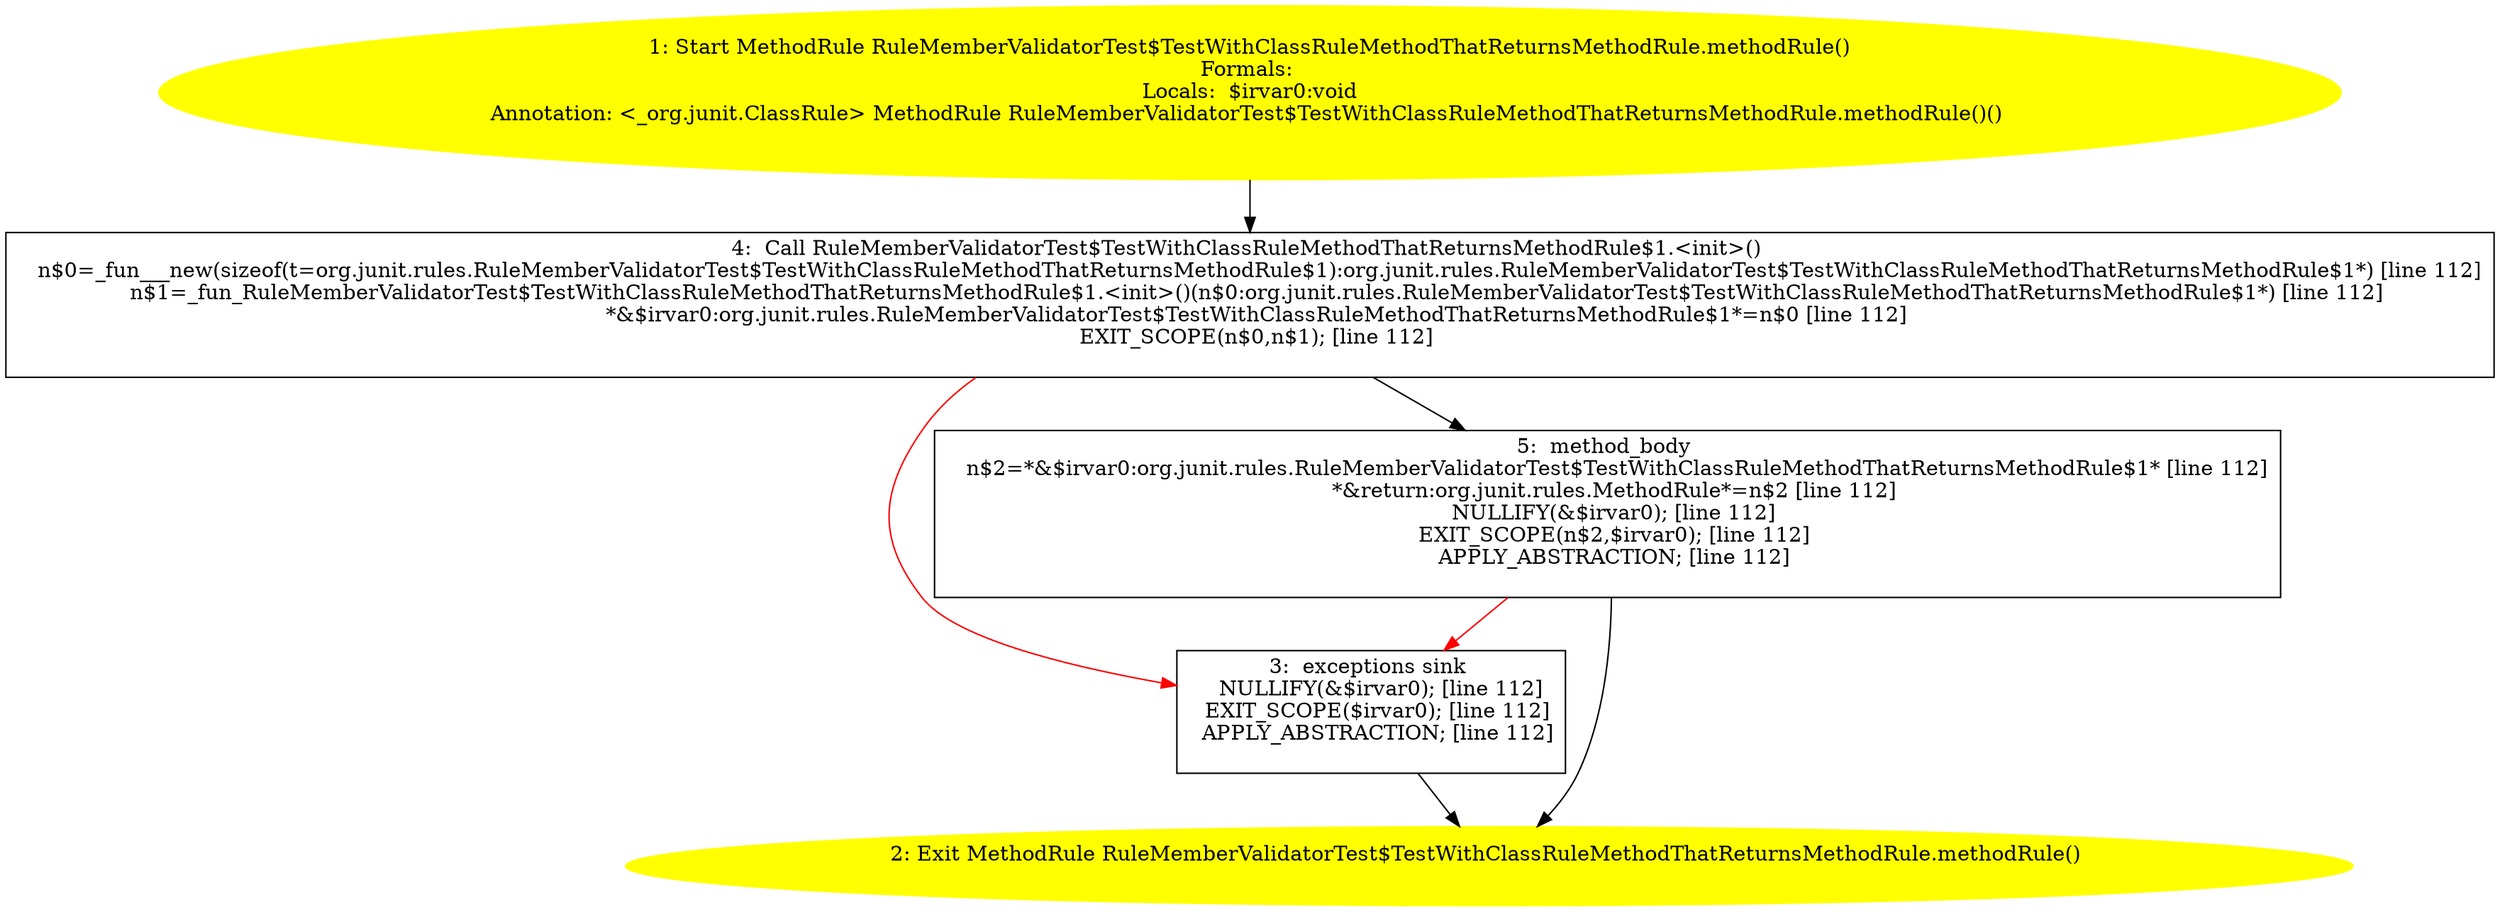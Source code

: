 /* @generated */
digraph cfg {
"org.junit.rules.RuleMemberValidatorTest$TestWithClassRuleMethodThatReturnsMethodRule.methodRule():or.4c5ef7aea2b4a4792b4b9d3db2142c2f_1" [label="1: Start MethodRule RuleMemberValidatorTest$TestWithClassRuleMethodThatReturnsMethodRule.methodRule()\nFormals: \nLocals:  $irvar0:void\nAnnotation: <_org.junit.ClassRule> MethodRule RuleMemberValidatorTest$TestWithClassRuleMethodThatReturnsMethodRule.methodRule()() \n  " color=yellow style=filled]
	

	 "org.junit.rules.RuleMemberValidatorTest$TestWithClassRuleMethodThatReturnsMethodRule.methodRule():or.4c5ef7aea2b4a4792b4b9d3db2142c2f_1" -> "org.junit.rules.RuleMemberValidatorTest$TestWithClassRuleMethodThatReturnsMethodRule.methodRule():or.4c5ef7aea2b4a4792b4b9d3db2142c2f_4" ;
"org.junit.rules.RuleMemberValidatorTest$TestWithClassRuleMethodThatReturnsMethodRule.methodRule():or.4c5ef7aea2b4a4792b4b9d3db2142c2f_2" [label="2: Exit MethodRule RuleMemberValidatorTest$TestWithClassRuleMethodThatReturnsMethodRule.methodRule() \n  " color=yellow style=filled]
	

"org.junit.rules.RuleMemberValidatorTest$TestWithClassRuleMethodThatReturnsMethodRule.methodRule():or.4c5ef7aea2b4a4792b4b9d3db2142c2f_3" [label="3:  exceptions sink \n   NULLIFY(&$irvar0); [line 112]\n  EXIT_SCOPE($irvar0); [line 112]\n  APPLY_ABSTRACTION; [line 112]\n " shape="box"]
	

	 "org.junit.rules.RuleMemberValidatorTest$TestWithClassRuleMethodThatReturnsMethodRule.methodRule():or.4c5ef7aea2b4a4792b4b9d3db2142c2f_3" -> "org.junit.rules.RuleMemberValidatorTest$TestWithClassRuleMethodThatReturnsMethodRule.methodRule():or.4c5ef7aea2b4a4792b4b9d3db2142c2f_2" ;
"org.junit.rules.RuleMemberValidatorTest$TestWithClassRuleMethodThatReturnsMethodRule.methodRule():or.4c5ef7aea2b4a4792b4b9d3db2142c2f_4" [label="4:  Call RuleMemberValidatorTest$TestWithClassRuleMethodThatReturnsMethodRule$1.<init>() \n   n$0=_fun___new(sizeof(t=org.junit.rules.RuleMemberValidatorTest$TestWithClassRuleMethodThatReturnsMethodRule$1):org.junit.rules.RuleMemberValidatorTest$TestWithClassRuleMethodThatReturnsMethodRule$1*) [line 112]\n  n$1=_fun_RuleMemberValidatorTest$TestWithClassRuleMethodThatReturnsMethodRule$1.<init>()(n$0:org.junit.rules.RuleMemberValidatorTest$TestWithClassRuleMethodThatReturnsMethodRule$1*) [line 112]\n  *&$irvar0:org.junit.rules.RuleMemberValidatorTest$TestWithClassRuleMethodThatReturnsMethodRule$1*=n$0 [line 112]\n  EXIT_SCOPE(n$0,n$1); [line 112]\n " shape="box"]
	

	 "org.junit.rules.RuleMemberValidatorTest$TestWithClassRuleMethodThatReturnsMethodRule.methodRule():or.4c5ef7aea2b4a4792b4b9d3db2142c2f_4" -> "org.junit.rules.RuleMemberValidatorTest$TestWithClassRuleMethodThatReturnsMethodRule.methodRule():or.4c5ef7aea2b4a4792b4b9d3db2142c2f_5" ;
	 "org.junit.rules.RuleMemberValidatorTest$TestWithClassRuleMethodThatReturnsMethodRule.methodRule():or.4c5ef7aea2b4a4792b4b9d3db2142c2f_4" -> "org.junit.rules.RuleMemberValidatorTest$TestWithClassRuleMethodThatReturnsMethodRule.methodRule():or.4c5ef7aea2b4a4792b4b9d3db2142c2f_3" [color="red" ];
"org.junit.rules.RuleMemberValidatorTest$TestWithClassRuleMethodThatReturnsMethodRule.methodRule():or.4c5ef7aea2b4a4792b4b9d3db2142c2f_5" [label="5:  method_body \n   n$2=*&$irvar0:org.junit.rules.RuleMemberValidatorTest$TestWithClassRuleMethodThatReturnsMethodRule$1* [line 112]\n  *&return:org.junit.rules.MethodRule*=n$2 [line 112]\n  NULLIFY(&$irvar0); [line 112]\n  EXIT_SCOPE(n$2,$irvar0); [line 112]\n  APPLY_ABSTRACTION; [line 112]\n " shape="box"]
	

	 "org.junit.rules.RuleMemberValidatorTest$TestWithClassRuleMethodThatReturnsMethodRule.methodRule():or.4c5ef7aea2b4a4792b4b9d3db2142c2f_5" -> "org.junit.rules.RuleMemberValidatorTest$TestWithClassRuleMethodThatReturnsMethodRule.methodRule():or.4c5ef7aea2b4a4792b4b9d3db2142c2f_2" ;
	 "org.junit.rules.RuleMemberValidatorTest$TestWithClassRuleMethodThatReturnsMethodRule.methodRule():or.4c5ef7aea2b4a4792b4b9d3db2142c2f_5" -> "org.junit.rules.RuleMemberValidatorTest$TestWithClassRuleMethodThatReturnsMethodRule.methodRule():or.4c5ef7aea2b4a4792b4b9d3db2142c2f_3" [color="red" ];
}
